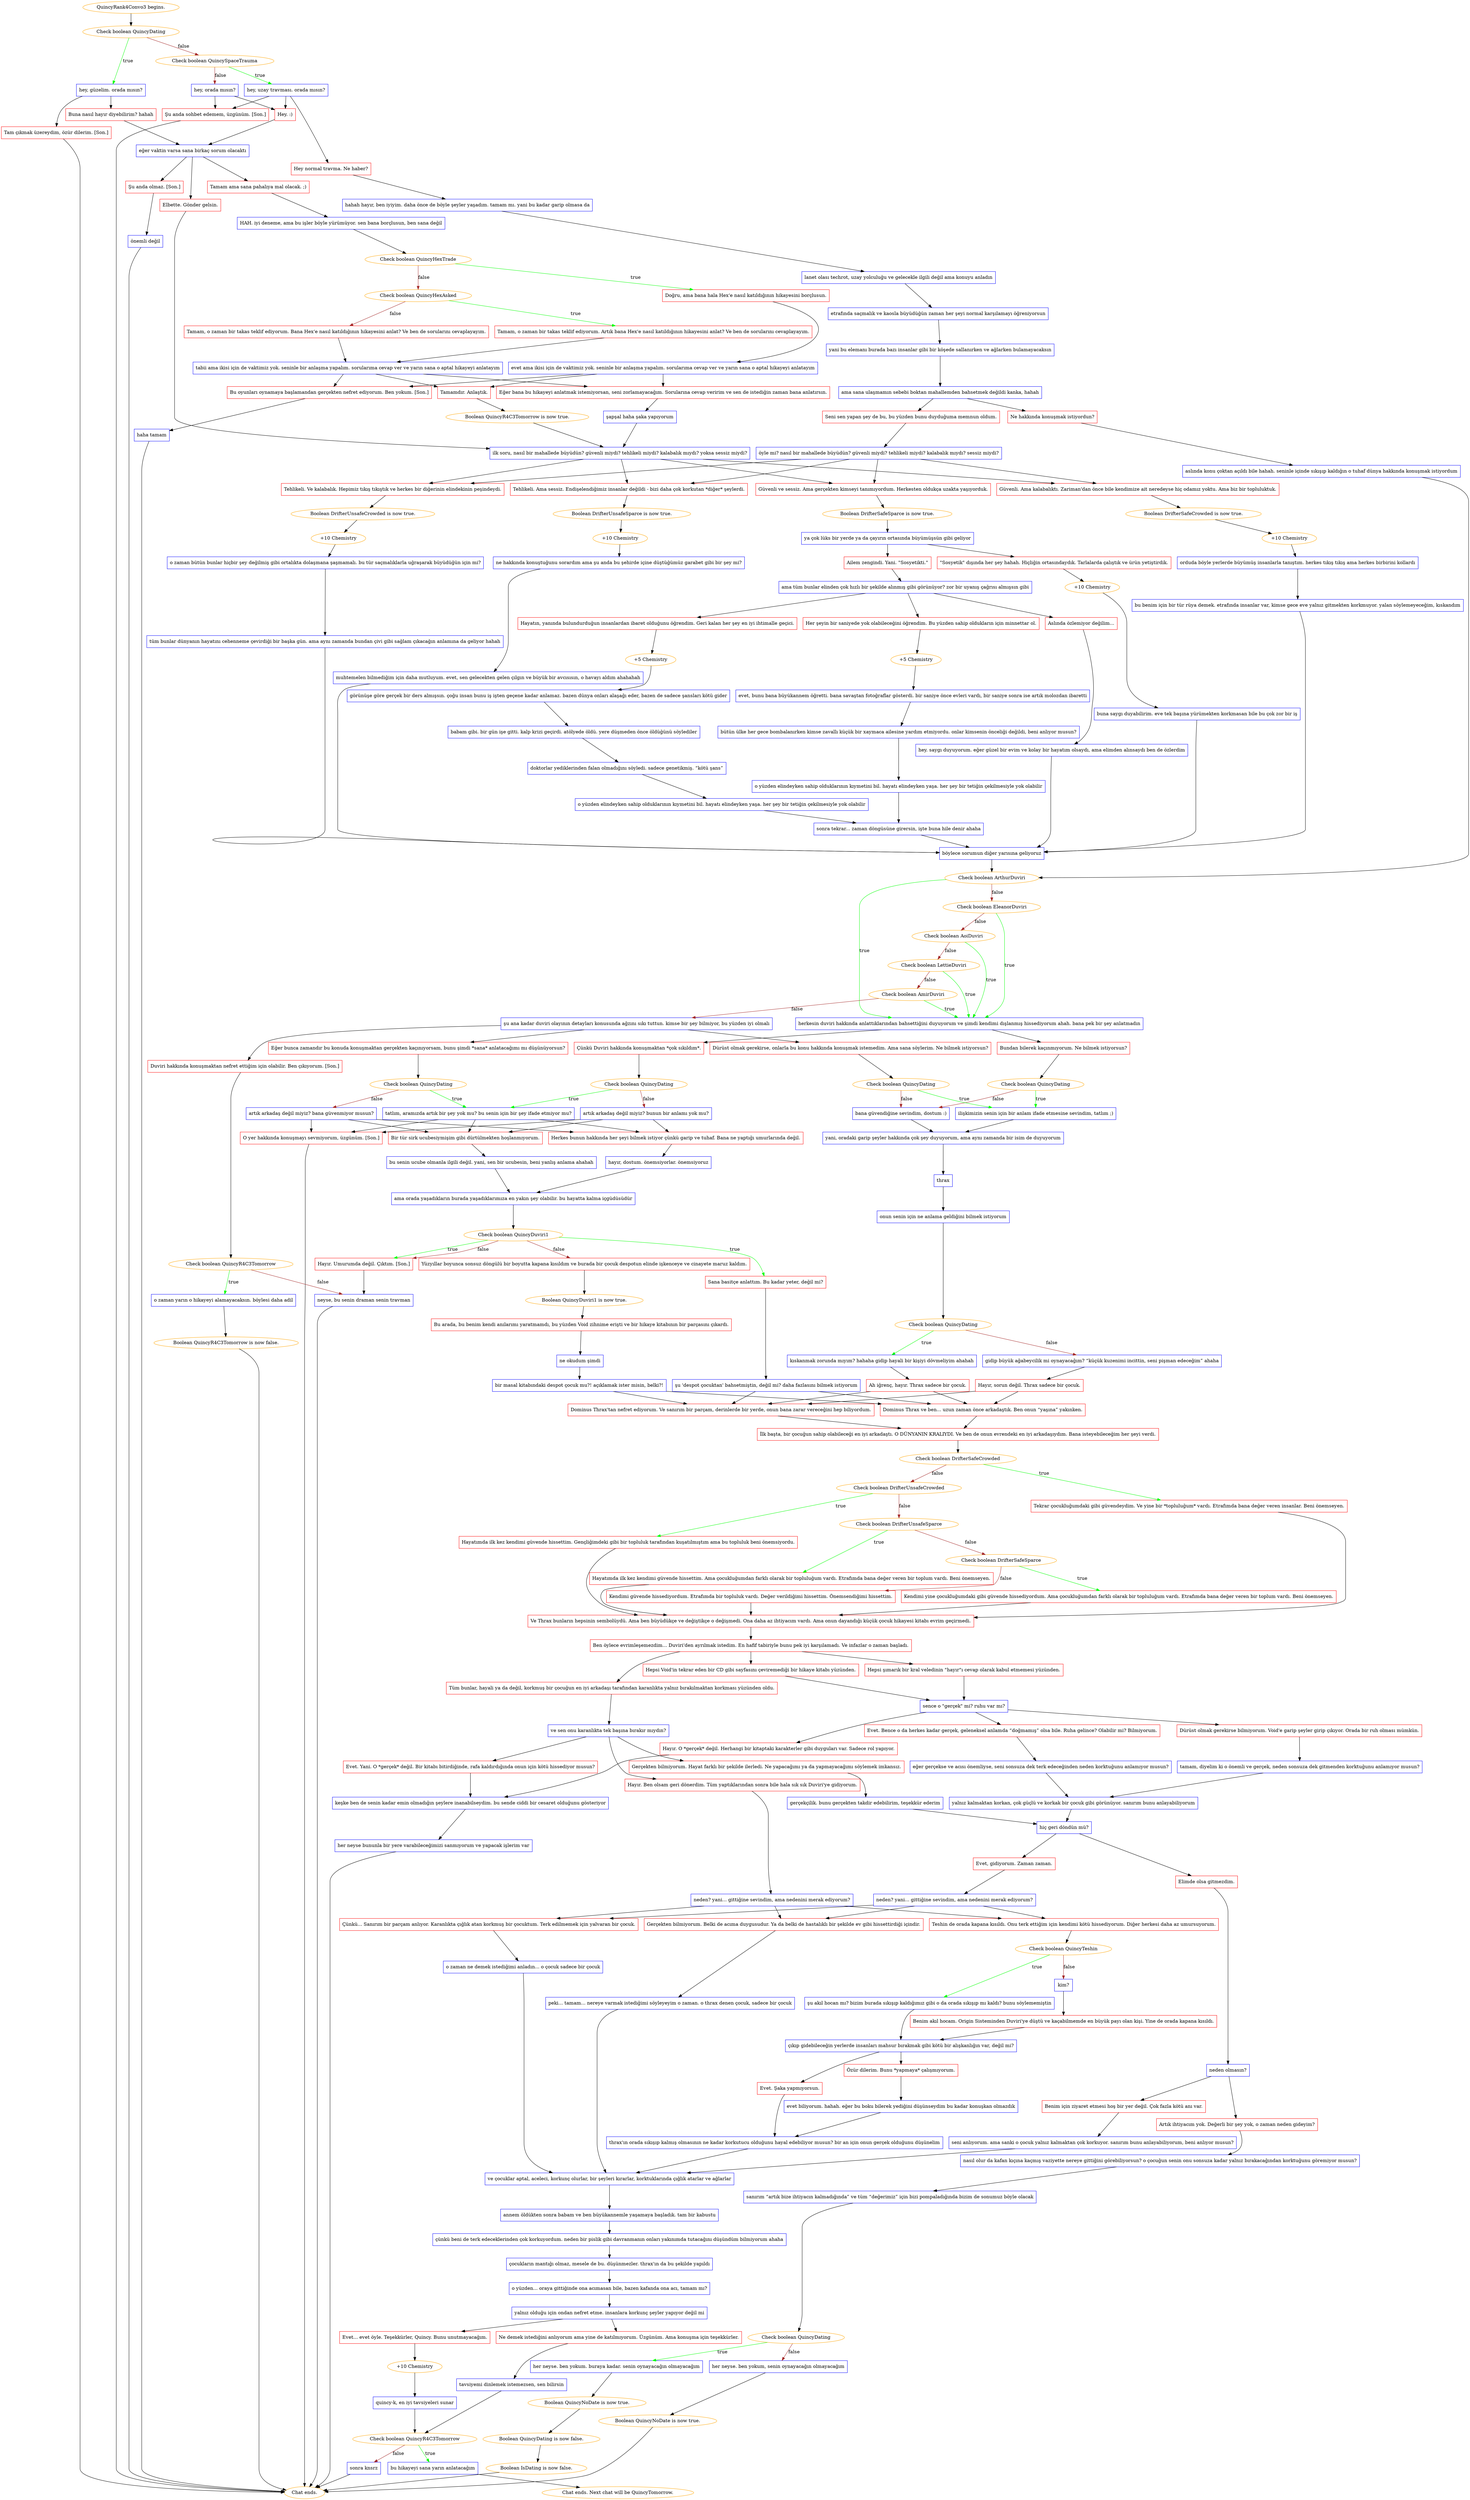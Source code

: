 digraph {
	"QuincyRank4Convo3 begins." [color=orange];
		"QuincyRank4Convo3 begins." -> j552943725;
	j552943725 [label="Check boolean QuincyDating",color=orange];
		j552943725 -> j1064068841 [label=true,color=green];
		j552943725 -> j3004499405 [label=false,color=brown];
	j1064068841 [label="hey, güzelim. orada mısın?",shape=box,color=blue];
		j1064068841 -> j2449727328;
		j1064068841 -> j14817971;
	j3004499405 [label="Check boolean QuincySpaceTrauma",color=orange];
		j3004499405 -> j3921577303 [label=true,color=green];
		j3004499405 -> j2374792017 [label=false,color=brown];
	j2449727328 [label="Buna nasıl hayır diyebilirim? hahah",shape=box,color=red];
		j2449727328 -> j904801038;
	j14817971 [label="Tam çıkmak üzereydim, özür dilerim. [Son.]",shape=box,color=red];
		j14817971 -> "Chat ends.";
	j3921577303 [label="hey, uzay travması. orada mısın?",shape=box,color=blue];
		j3921577303 -> j991791685;
		j3921577303 -> j1570468116;
		j3921577303 -> j1089349052;
	j2374792017 [label="hey, orada mısın?",shape=box,color=blue];
		j2374792017 -> j1570468116;
		j2374792017 -> j1089349052;
	j904801038 [label="eğer vaktin varsa sana birkaç sorum olacaktı",shape=box,color=blue];
		j904801038 -> j3090980540;
		j904801038 -> j715809102;
		j904801038 -> j1523217823;
	"Chat ends." [color=orange];
	j991791685 [label="Hey normal travma. Ne haber?",shape=box,color=red];
		j991791685 -> j3204662467;
	j1570468116 [label="Hey. :)",shape=box,color=red];
		j1570468116 -> j904801038;
	j1089349052 [label="Şu anda sohbet edemem, üzgünüm. [Son.]",shape=box,color=red];
		j1089349052 -> "Chat ends.";
	j3090980540 [label="Elbette. Gönder gelsin.",shape=box,color=red];
		j3090980540 -> j480583854;
	j715809102 [label="Tamam ama sana pahalıya mal olacak. ;)",shape=box,color=red];
		j715809102 -> j2921440264;
	j1523217823 [label="Şu anda olmaz. [Son.]",shape=box,color=red];
		j1523217823 -> j4161187720;
	j3204662467 [label="hahah hayır, ben iyiyim. daha önce de böyle şeyler yaşadım. tamam mı. yani bu kadar garip olmasa da",shape=box,color=blue];
		j3204662467 -> j1776112245;
	j480583854 [label="ilk soru, nasıl bir mahallede büyüdün? güvenli miydi? tehlikeli miydi? kalabalık mıydı? yoksa sessiz miydi?",shape=box,color=blue];
		j480583854 -> j3535809809;
		j480583854 -> j3668362802;
		j480583854 -> j1406009226;
		j480583854 -> j1589350141;
	j2921440264 [label="HAH. iyi deneme, ama bu işler böyle yürümüyor. sen bana borçlusun, ben sana değil",shape=box,color=blue];
		j2921440264 -> j3869748579;
	j4161187720 [label="önemli değil",shape=box,color=blue];
		j4161187720 -> "Chat ends.";
	j1776112245 [label="lanet olası techrot, uzay yolculuğu ve gelecekle ilgili değil ama konuyu anladın",shape=box,color=blue];
		j1776112245 -> j1038502461;
	j3535809809 [label="Güvenli. Ama kalabalıktı. Zariman'dan önce bile kendimize ait neredeyse hiç odamız yoktu. Ama biz bir topluluktuk.",shape=box,color=red];
		j3535809809 -> j3807878309;
	j3668362802 [label="Tehlikeli. Ve kalabalık. Hepimiz tıkış tıkıştık ve herkes bir diğerinin elindekinin peşindeydi.",shape=box,color=red];
		j3668362802 -> j1416412060;
	j1406009226 [label="Tehlikeli. Ama sessiz. Endişelendiğimiz insanlar değildi - bizi daha çok korkutan *diğer* şeylerdi.",shape=box,color=red];
		j1406009226 -> j2289886030;
	j1589350141 [label="Güvenli ve sessiz. Ama gerçekten kimseyi tanımıyordum. Herkesten oldukça uzakta yaşıyorduk.",shape=box,color=red];
		j1589350141 -> j26923174;
	j3869748579 [label="Check boolean QuincyHexTrade",color=orange];
		j3869748579 -> j2797571113 [label=true,color=green];
		j3869748579 -> j4011176701 [label=false,color=brown];
	j1038502461 [label="etrafında saçmalık ve kaosla büyüdüğün zaman her şeyi normal karşılamayı öğreniyorsun",shape=box,color=blue];
		j1038502461 -> j270711568;
	j3807878309 [label="Boolean DrifterSafeCrowded is now true.",color=orange];
		j3807878309 -> j2834748380;
	j1416412060 [label="Boolean DrifterUnsafeCrowded is now true.",color=orange];
		j1416412060 -> j2029912170;
	j2289886030 [label="Boolean DrifterUnsafeSparce is now true.",color=orange];
		j2289886030 -> j4127598528;
	j26923174 [label="Boolean DrifterSafeSparce is now true.",color=orange];
		j26923174 -> j14775926;
	j2797571113 [label="Doğru, ama bana hala Hex'e nasıl katıldığının hikayesini borçlusun.",shape=box,color=red];
		j2797571113 -> j1567608570;
	j4011176701 [label="Check boolean QuincyHexAsked",color=orange];
		j4011176701 -> j1327800549 [label=true,color=green];
		j4011176701 -> j2922937124 [label=false,color=brown];
	j270711568 [label="yani bu elemanı burada bazı insanlar gibi bir köşede sallanırken ve ağlarken bulamayacaksın",shape=box,color=blue];
		j270711568 -> j31228740;
	j2834748380 [label="+10 Chemistry",color=orange];
		j2834748380 -> j20336359;
	j2029912170 [label="+10 Chemistry",color=orange];
		j2029912170 -> j3895476077;
	j4127598528 [label="+10 Chemistry",color=orange];
		j4127598528 -> j2325442866;
	j14775926 [label="ya çok lüks bir yerde ya da çayırın ortasında büyümüşsün gibi geliyor",shape=box,color=blue];
		j14775926 -> j2000768446;
		j14775926 -> j3860932253;
	j1567608570 [label="evet ama ikisi için de vaktimiz yok. seninle bir anlaşma yapalım. sorularıma cevap ver ve yarın sana o aptal hikayeyi anlatayım",shape=box,color=blue];
		j1567608570 -> j1026881617;
		j1567608570 -> j1122702982;
		j1567608570 -> j2224856516;
	j1327800549 [label="Tamam, o zaman bir takas teklif ediyorum. Artık bana Hex'e nasıl katıldığının hikayesini anlat? Ve ben de sorularını cevaplayayım.",shape=box,color=red];
		j1327800549 -> j1710301979;
	j2922937124 [label="Tamam, o zaman bir takas teklif ediyorum. Bana Hex'e nasıl katıldığının hikayesini anlat? Ve ben de sorularını cevaplayayım.",shape=box,color=red];
		j2922937124 -> j1710301979;
	j31228740 [label="ama sana ulaşmamın sebebi boktan mahallemden bahsetmek değildi kanka, hahah",shape=box,color=blue];
		j31228740 -> j2553068301;
		j31228740 -> j74414595;
	j20336359 [label="orduda böyle yerlerde büyümüş insanlarla tanıştım. herkes tıkış tıkış ama herkes birbirini kollardı",shape=box,color=blue];
		j20336359 -> j3992478485;
	j3895476077 [label="o zaman bütün bunlar hiçbir şey değilmiş gibi ortalıkta dolaşmana şaşmamalı. bu tür saçmalıklarla uğraşarak büyüdüğün için mi?",shape=box,color=blue];
		j3895476077 -> j1394346509;
	j2325442866 [label="ne hakkında konuştuğunu sorardım ama şu anda bu şehirde içine düştüğümüz garabet gibi bir şey mi?",shape=box,color=blue];
		j2325442866 -> j552860923;
	j2000768446 [label="\"Sosyetik\" dışında her şey hahah. Hiçliğin ortasındaydık. Tarlalarda çalıştık ve ürün yetiştirdik.",shape=box,color=red];
		j2000768446 -> j474885089;
	j3860932253 [label="Ailem zengindi. Yani. \"Sosyetikti.\"",shape=box,color=red];
		j3860932253 -> j2601775712;
	j1026881617 [label="Tamamdır. Anlaştık.",shape=box,color=red];
		j1026881617 -> j903929482;
	j1122702982 [label="Eğer bana bu hikayeyi anlatmak istemiyorsan, seni zorlamayacağım. Sorularına cevap veririm ve sen de istediğin zaman bana anlatırsın.",shape=box,color=red];
		j1122702982 -> j1644421470;
	j2224856516 [label="Bu oyunları oynamaya başlamandan gerçekten nefret ediyorum. Ben yokum. [Son.]",shape=box,color=red];
		j2224856516 -> j769733741;
	j1710301979 [label="tabii ama ikisi için de vaktimiz yok. seninle bir anlaşma yapalım. sorularıma cevap ver ve yarın sana o aptal hikayeyi anlatayım",shape=box,color=blue];
		j1710301979 -> j1026881617;
		j1710301979 -> j1122702982;
		j1710301979 -> j2224856516;
	j2553068301 [label="Ne hakkında konuşmak istiyordun?",shape=box,color=red];
		j2553068301 -> j4274323310;
	j74414595 [label="Seni sen yapan şey de bu, bu yüzden bunu duyduğuma memnun oldum.",shape=box,color=red];
		j74414595 -> j1216979207;
	j3992478485 [label="bu benim için bir tür rüya demek. etrafında insanlar var, kimse gece eve yalnız gitmekten korkmuyor. yalan söylemeyeceğim, kıskandım",shape=box,color=blue];
		j3992478485 -> j1665349061;
	j1394346509 [label="tüm bunlar dünyanın hayatını cehenneme çevirdiği bir başka gün. ama aynı zamanda bundan çivi gibi sağlam çıkacağın anlamına da geliyor hahah",shape=box,color=blue];
		j1394346509 -> j1665349061;
	j552860923 [label="muhtemelen bilmediğim için daha mutluyum. evet, sen gelecekten gelen çılgın ve büyük bir avcısısın, o havayı aldım ahahahah",shape=box,color=blue];
		j552860923 -> j1665349061;
	j474885089 [label="+10 Chemistry",color=orange];
		j474885089 -> j3940837049;
	j2601775712 [label="ama tüm bunlar elinden çok hızlı bir şekilde alınmış gibi görünüyor? zor bir uyanış çağrısı almışsın gibi",shape=box,color=blue];
		j2601775712 -> j2160618226;
		j2601775712 -> j513937787;
		j2601775712 -> j4146288715;
	j903929482 [label="Boolean QuincyR4C3Tomorrow is now true.",color=orange];
		j903929482 -> j480583854;
	j1644421470 [label="şapşal haha şaka yapıyorum",shape=box,color=blue];
		j1644421470 -> j480583854;
	j769733741 [label="haha tamam",shape=box,color=blue];
		j769733741 -> "Chat ends.";
	j4274323310 [label="aslında konu çoktan açıldı bile hahah. seninle içinde sıkışıp kaldığın o tuhaf dünya hakkında konuşmak istiyordum",shape=box,color=blue];
		j4274323310 -> j3268356592;
	j1216979207 [label="öyle mi? nasıl bir mahallede büyüdün? güvenli miydi? tehlikeli miydi? kalabalık mıydı? sessiz miydi?",shape=box,color=blue];
		j1216979207 -> j3535809809;
		j1216979207 -> j3668362802;
		j1216979207 -> j1406009226;
		j1216979207 -> j1589350141;
	j1665349061 [label="böylece sorumun diğer yarısına geliyoruz",shape=box,color=blue];
		j1665349061 -> j3268356592;
	j3940837049 [label="buna saygı duyabilirim. eve tek başına yürümekten korkmasan bile bu çok zor bir iş",shape=box,color=blue];
		j3940837049 -> j1665349061;
	j2160618226 [label="Aslında özlemiyor değilim...",shape=box,color=red];
		j2160618226 -> j3899911499;
	j513937787 [label="Her şeyin bir saniyede yok olabileceğini öğrendim. Bu yüzden sahip oldukların için minnettar ol.",shape=box,color=red];
		j513937787 -> j3034666790;
	j4146288715 [label="Hayatın, yanında bulundurduğun insanlardan ibaret olduğunu öğrendim. Geri kalan her şey en iyi ihtimalle geçici.",shape=box,color=red];
		j4146288715 -> j4129730091;
	j3268356592 [label="Check boolean ArthurDuviri",color=orange];
		j3268356592 -> j3131634895 [label=true,color=green];
		j3268356592 -> j4104290587 [label=false,color=brown];
	j3899911499 [label="hey. saygı duyuyorum. eğer güzel bir evim ve kolay bir hayatım olsaydı, ama elimden alınsaydı ben de özlerdim",shape=box,color=blue];
		j3899911499 -> j1665349061;
	j3034666790 [label="+5 Chemistry",color=orange];
		j3034666790 -> j3981738820;
	j4129730091 [label="+5 Chemistry",color=orange];
		j4129730091 -> j4209932309;
	j3131634895 [label="herkesin duviri hakkında anlattıklarından bahsettiğini duyuyorum ve şimdi kendimi dışlanmış hissediyorum ahah. bana pek bir şey anlatmadın",shape=box,color=blue];
		j3131634895 -> j474172456;
		j3131634895 -> j1545767529;
	j4104290587 [label="Check boolean EleanorDuviri",color=orange];
		j4104290587 -> j3131634895 [label=true,color=green];
		j4104290587 -> j481100708 [label=false,color=brown];
	j3981738820 [label="evet, bunu bana büyükannem öğretti. bana savaştan fotoğraflar gösterdi. bir saniye önce evleri vardı, bir saniye sonra ise artık molozdan ibaretti",shape=box,color=blue];
		j3981738820 -> j3388456626;
	j4209932309 [label="görünüşe göre gerçek bir ders almışsın. çoğu insan bunu iş işten geçene kadar anlamaz. bazen dünya onları alaşağı eder, bazen de sadece şansları kötü gider",shape=box,color=blue];
		j4209932309 -> j3645772928;
	j474172456 [label="Bundan bilerek kaçınmıyorum. Ne bilmek istiyorsun?",shape=box,color=red];
		j474172456 -> j1049962924;
	j1545767529 [label="Çünkü Duviri hakkında konuşmaktan *çok sıkıldım*.",shape=box,color=red];
		j1545767529 -> j2517674731;
	j481100708 [label="Check boolean AoiDuviri",color=orange];
		j481100708 -> j3131634895 [label=true,color=green];
		j481100708 -> j2629651196 [label=false,color=brown];
	j3388456626 [label="bütün ülke her gece bombalanırken kimse zavallı küçük bir xaymaca ailesine yardım etmiyordu. onlar kimsenin önceliği değildi, beni anlıyor musun?",shape=box,color=blue];
		j3388456626 -> j647258818;
	j3645772928 [label="babam gibi. bir gün işe gitti. kalp krizi geçirdi. atölyede öldü. yere düşmeden önce öldüğünü söylediler",shape=box,color=blue];
		j3645772928 -> j796289009;
	j1049962924 [label="Check boolean QuincyDating",color=orange];
		j1049962924 -> j3417533608 [label=true,color=green];
		j1049962924 -> j2707092735 [label=false,color=brown];
	j2517674731 [label="Check boolean QuincyDating",color=orange];
		j2517674731 -> j3869518428 [label=true,color=green];
		j2517674731 -> j3474964954 [label=false,color=brown];
	j2629651196 [label="Check boolean LettieDuviri",color=orange];
		j2629651196 -> j3131634895 [label=true,color=green];
		j2629651196 -> j1771238635 [label=false,color=brown];
	j647258818 [label="o yüzden elindeyken sahip olduklarının kıymetini bil. hayatı elindeyken yaşa. her şey bir tetiğin çekilmesiyle yok olabilir",shape=box,color=blue];
		j647258818 -> j3009375205;
	j796289009 [label="doktorlar yediklerinden falan olmadığını söyledi. sadece genetikmiş. “kötü şans”",shape=box,color=blue];
		j796289009 -> j484069198;
	j3417533608 [label="ilişkimizin senin için bir anlam ifade etmesine sevindim, tatlım ;)",shape=box,color=blue];
		j3417533608 -> j2285640684;
	j2707092735 [label="bana güvendiğine sevindim, dostum :)",shape=box,color=blue];
		j2707092735 -> j2285640684;
	j3869518428 [label="tatlım, aramızda artık bir şey yok mu? bu senin için bir şey ifade etmiyor mu?",shape=box,color=blue];
		j3869518428 -> j4015506945;
		j3869518428 -> j1747363496;
		j3869518428 -> j1277206767;
	j3474964954 [label="artık arkadaş değil miyiz? bunun bir anlamı yok mu?",shape=box,color=blue];
		j3474964954 -> j4015506945;
		j3474964954 -> j1747363496;
		j3474964954 -> j1277206767;
	j1771238635 [label="Check boolean AmirDuviri",color=orange];
		j1771238635 -> j3131634895 [label=true,color=green];
		j1771238635 -> j706648629 [label=false,color=brown];
	j3009375205 [label="sonra tekrar... zaman döngüsüne girersin, işte buna hile denir ahaha",shape=box,color=blue];
		j3009375205 -> j1665349061;
	j484069198 [label="o yüzden elindeyken sahip olduklarının kıymetini bil. hayatı elindeyken yaşa. her şey bir tetiğin çekilmesiyle yok olabilir",shape=box,color=blue];
		j484069198 -> j3009375205;
	j2285640684 [label="yani, oradaki garip şeyler hakkında çok şey duyuyorum, ama aynı zamanda bir isim de duyuyorum",shape=box,color=blue];
		j2285640684 -> j1111450668;
	j4015506945 [label="Herkes bunun hakkında her şeyi bilmek istiyor çünkü garip ve tuhaf. Bana ne yaptığı umurlarında değil.",shape=box,color=red];
		j4015506945 -> j3154394409;
	j1747363496 [label="Bir tür sirk ucubesiymişim gibi dürtülmekten hoşlanmıyorum.",shape=box,color=red];
		j1747363496 -> j846105904;
	j1277206767 [label="O yer hakkında konuşmayı sevmiyorum, üzgünüm. [Son.]",shape=box,color=red];
		j1277206767 -> "Chat ends.";
	j706648629 [label="şu ana kadar duviri olayının detayları konusunda ağzını sıkı tuttun. kimse bir şey bilmiyor, bu yüzden iyi olmalı",shape=box,color=blue];
		j706648629 -> j836310823;
		j706648629 -> j209057635;
		j706648629 -> j2126167246;
	j1111450668 [label="thrax",shape=box,color=blue];
		j1111450668 -> j2727898359;
	j3154394409 [label="hayır, dostum. önemsiyorlar. önemsiyoruz",shape=box,color=blue];
		j3154394409 -> j861783777;
	j846105904 [label="bu senin ucube olmanla ilgili değil. yani, sen bir ucubesin, beni yanlış anlama ahahah",shape=box,color=blue];
		j846105904 -> j861783777;
	j836310823 [label="Dürüst olmak gerekirse, onlarla bu konu hakkında konuşmak istemedim. Ama sana söylerim. Ne bilmek istiyorsun?",shape=box,color=red];
		j836310823 -> j1970620959;
	j209057635 [label="Eğer bunca zamandır bu konuda konuşmaktan gerçekten kaçınıyorsam, bunu şimdi *sana* anlatacağımı mı düşünüyorsun?",shape=box,color=red];
		j209057635 -> j1548335853;
	j2126167246 [label="Duviri hakkında konuşmaktan nefret ettiğim için olabilir. Ben çıkıyorum. [Son.]",shape=box,color=red];
		j2126167246 -> j3137933610;
	j2727898359 [label="onun senin için ne anlama geldiğini bilmek istiyorum",shape=box,color=blue];
		j2727898359 -> j3518307430;
	j861783777 [label="ama orada yaşadıkların burada yaşadıklarımıza en yakın şey olabilir. bu hayatta kalma içgüdüsüdür",shape=box,color=blue];
		j861783777 -> j1065292502;
	j1970620959 [label="Check boolean QuincyDating",color=orange];
		j1970620959 -> j3417533608 [label=true,color=green];
		j1970620959 -> j2707092735 [label=false,color=brown];
	j1548335853 [label="Check boolean QuincyDating",color=orange];
		j1548335853 -> j3869518428 [label=true,color=green];
		j1548335853 -> j2366376266 [label=false,color=brown];
	j3137933610 [label="Check boolean QuincyR4C3Tomorrow",color=orange];
		j3137933610 -> j2571123763 [label=true,color=green];
		j3137933610 -> j225058346 [label=false,color=brown];
	j3518307430 [label="Check boolean QuincyDating",color=orange];
		j3518307430 -> j2010877805 [label=true,color=green];
		j3518307430 -> j821740704 [label=false,color=brown];
	j1065292502 [label="Check boolean QuincyDuviri1",color=orange];
		j1065292502 -> j4133179469 [label=true,color=green];
		j1065292502 -> j2044047859 [label=true,color=green];
		j1065292502 -> j3073928088 [label=false,color=brown];
		j1065292502 -> j2044047859 [label=false,color=brown];
	j2366376266 [label="artık arkadaş değil miyiz? bana güvenmiyor musun?",shape=box,color=blue];
		j2366376266 -> j4015506945;
		j2366376266 -> j1747363496;
		j2366376266 -> j1277206767;
	j2571123763 [label="o zaman yarın o hikayeyi alamayacaksın. böylesi daha adil",shape=box,color=blue];
		j2571123763 -> j10984581;
	j225058346 [label="neyse, bu senin draman senin travman",shape=box,color=blue];
		j225058346 -> "Chat ends.";
	j2010877805 [label="kıskanmak zorunda mıyım? hahaha gidip hayali bir kişiyi dövmeliyim ahahah",shape=box,color=blue];
		j2010877805 -> j812091885;
	j821740704 [label="gidip büyük ağabeycilik mi oynayacağım? “küçük kuzenimi incittin, seni pişman edeceğim” ahaha",shape=box,color=blue];
		j821740704 -> j828971683;
	j4133179469 [label="Sana basitçe anlattım. Bu kadar yeter, değil mi?",shape=box,color=red];
		j4133179469 -> j4210692960;
	j2044047859 [label="Hayır. Umurumda değil. Çıktım. [Son.]",shape=box,color=red];
		j2044047859 -> j225058346;
	j3073928088 [label="Yüzyıllar boyunca sonsuz döngülü bir boyutta kapana kısıldım ve burada bir çocuk despotun elinde işkenceye ve cinayete maruz kaldım.",shape=box,color=red];
		j3073928088 -> j3467176942;
	j10984581 [label="Boolean QuincyR4C3Tomorrow is now false.",color=orange];
		j10984581 -> "Chat ends.";
	j812091885 [label="Ah iğrenç, hayır. Thrax sadece bir çocuk.",shape=box,color=red];
		j812091885 -> j778676586;
		j812091885 -> j4121654962;
	j828971683 [label="Hayır, sorun değil. Thrax sadece bir çocuk.",shape=box,color=red];
		j828971683 -> j4121654962;
		j828971683 -> j778676586;
	j4210692960 [label="şu 'despot çocuktan' bahsetmiştin, değil mi? daha fazlasını bilmek istiyorum",shape=box,color=blue];
		j4210692960 -> j4121654962;
		j4210692960 -> j778676586;
	j3467176942 [label="Boolean QuincyDuviri1 is now true.",color=orange];
		j3467176942 -> j2426098872;
	j778676586 [label="Dominus Thrax'tan nefret ediyorum. Ve sanırım bir parçam, derinlerde bir yerde, onun bana zarar vereceğini hep biliyordum.",shape=box,color=red];
		j778676586 -> j3019051322;
	j4121654962 [label="Dominus Thrax ve ben... uzun zaman önce arkadaştık. Ben onun “yaşına” yakınken.",shape=box,color=red];
		j4121654962 -> j3019051322;
	j2426098872 [label="Bu arada, bu benim kendi anılarımı yaratmamdı, bu yüzden Void zihnime erişti ve bir hikaye kitabının bir parçasını çıkardı.",shape=box,color=red];
		j2426098872 -> j208967621;
	j3019051322 [label="İlk başta, bir çocuğun sahip olabileceği en iyi arkadaştı. O DÜNYANIN KRALIYDI. Ve ben de onun evrendeki en iyi arkadaşıydım. Bana isteyebileceğim her şeyi verdi.",shape=box,color=red];
		j3019051322 -> j2662847170;
	j208967621 [label="ne okudum şimdi",shape=box,color=blue];
		j208967621 -> j508194497;
	j2662847170 [label="Check boolean DrifterSafeCrowded",color=orange];
		j2662847170 -> j3890758567 [label=true,color=green];
		j2662847170 -> j994130163 [label=false,color=brown];
	j508194497 [label="bir masal kitabındaki despot çocuk mu?! açıklamak ister misin, belki?!",shape=box,color=blue];
		j508194497 -> j4121654962;
		j508194497 -> j778676586;
	j3890758567 [label="Tekrar çocukluğumdaki gibi güvendeydim. Ve yine bir *topluluğum* vardı. Etrafımda bana değer veren insanlar. Beni önemseyen.",shape=box,color=red];
		j3890758567 -> j2895211455;
	j994130163 [label="Check boolean DrifterUnsafeCrowded",color=orange];
		j994130163 -> j1877960499 [label=true,color=green];
		j994130163 -> j3323227003 [label=false,color=brown];
	j2895211455 [label="Ve Thrax bunların hepsinin sembolüydü. Ama ben büyüdükçe ve değiştikçe o değişmedi. Ona daha az ihtiyacım vardı. Ama onun dayandığı küçük çocuk hikayesi kitabı evrim geçirmedi.",shape=box,color=red];
		j2895211455 -> j215632776;
	j1877960499 [label="Hayatımda ilk kez kendimi güvende hissettim. Gençliğimdeki gibi bir topluluk tarafından kuşatılmıştım ama bu topluluk beni önemsiyordu.",shape=box,color=red];
		j1877960499 -> j2895211455;
	j3323227003 [label="Check boolean DrifterUnsafeSparce",color=orange];
		j3323227003 -> j1830294414 [label=true,color=green];
		j3323227003 -> j2575966162 [label=false,color=brown];
	j215632776 [label="Ben öylece evrimleşemezdim... Duviri'den ayrılmak istedim. En hafif tabiriyle bunu pek iyi karşılamadı. Ve infazlar o zaman başladı.",shape=box,color=red];
		j215632776 -> j2525484141;
		j215632776 -> j2641257908;
		j215632776 -> j1048713027;
	j1830294414 [label="Hayatımda ilk kez kendimi güvende hissettim. Ama çocukluğumdan farklı olarak bir topluluğum vardı. Etrafımda bana değer veren bir toplum vardı. Beni önemseyen.",shape=box,color=red];
		j1830294414 -> j2895211455;
	j2575966162 [label="Check boolean DrifterSafeSparce",color=orange];
		j2575966162 -> j1687591238 [label=true,color=green];
		j2575966162 -> j883931565 [label=false,color=brown];
	j2525484141 [label="Hepsi şımarık bir kral veledinin \"hayır\"ı cevap olarak kabul etmemesi yüzünden.",shape=box,color=red];
		j2525484141 -> j973417428;
	j2641257908 [label="Hepsi Void'in tekrar eden bir CD gibi sayfasını çeviremediği bir hikaye kitabı yüzünden.",shape=box,color=red];
		j2641257908 -> j973417428;
	j1048713027 [label="Tüm bunlar, hayali ya da değil, korkmuş bir çocuğun en iyi arkadaşı tarafından karanlıkta yalnız bırakılmaktan korkması yüzünden oldu.",shape=box,color=red];
		j1048713027 -> j1000582293;
	j1687591238 [label="Kendimi yine çocukluğumdaki gibi güvende hissediyordum. Ama çocukluğumdan farklı olarak bir topluluğum vardı. Etrafımda bana değer veren bir toplum vardı. Beni önemseyen.",shape=box,color=red];
		j1687591238 -> j2895211455;
	j883931565 [label="Kendimi güvende hissediyordum. Etrafımda bir topluluk vardı. Değer verildiğimi hissettim. Önemsendiğimi hissettim.",shape=box,color=red];
		j883931565 -> j2895211455;
	j973417428 [label="sence o \"gerçek\" mi? ruhu var mı?",shape=box,color=blue];
		j973417428 -> j2231834348;
		j973417428 -> j3256074158;
		j973417428 -> j100119123;
	j1000582293 [label="ve sen onu karanlıkta tek başına bırakır mıydın?",shape=box,color=blue];
		j1000582293 -> j4183208895;
		j1000582293 -> j938706760;
		j1000582293 -> j1537699112;
	j2231834348 [label="Evet. Bence o da herkes kadar gerçek, geleneksel anlamda “doğmamış” olsa bile. Ruha gelince? Olabilir mi? Bilmiyorum.",shape=box,color=red];
		j2231834348 -> j1962250766;
	j3256074158 [label="Dürüst olmak gerekirse bilmiyorum. Void'e garip şeyler girip çıkıyor. Orada bir ruh olması mümkün.",shape=box,color=red];
		j3256074158 -> j2508861281;
	j100119123 [label="Hayır. O *gerçek* değil. Herhangi bir kitaptaki karakterler gibi duyguları var. Sadece rol yapıyor.",shape=box,color=red];
		j100119123 -> j4123953143;
	j4183208895 [label="Hayır. Ben olsam geri dönerdim. Tüm yaptıklarından sonra bile hala sık sık Duviri'ye gidiyorum.",shape=box,color=red];
		j4183208895 -> j2045002535;
	j938706760 [label="Evet. Yani. O *gerçek* değil. Bir kitabı bitirdiğinde, rafa kaldırdığında onun için kötü hissediyor musun?",shape=box,color=red];
		j938706760 -> j4123953143;
	j1537699112 [label="Gerçekten bilmiyorum. Hayat farklı bir şekilde ilerledi. Ne yapacağımı ya da yapmayacağımı söylemek imkansız.",shape=box,color=red];
		j1537699112 -> j3003635648;
	j1962250766 [label="eğer gerçekse ve acısı önemliyse, seni sonsuza dek terk edeceğinden neden korktuğunu anlamıyor musun?",shape=box,color=blue];
		j1962250766 -> j4180369907;
	j2508861281 [label="tamam, diyelim ki o önemli ve gerçek, neden sonsuza dek gitmenden korktuğunu anlamıyor musun?",shape=box,color=blue];
		j2508861281 -> j4180369907;
	j4123953143 [label="keşke ben de senin kadar emin olmadığın şeylere inanabilseydim. bu sende ciddi bir cesaret olduğunu gösteriyor",shape=box,color=blue];
		j4123953143 -> j2638268416;
	j2045002535 [label="neden? yani... gittiğine sevindim, ama nedenini merak ediyorum?",shape=box,color=blue];
		j2045002535 -> j1184094599;
		j2045002535 -> j638645925;
		j2045002535 -> j1711869814;
	j3003635648 [label="gerçekçilik. bunu gerçekten takdir edebilirim, teşekkür ederim",shape=box,color=blue];
		j3003635648 -> j4289679617;
	j4180369907 [label="yalnız kalmaktan korkan, çok güçlü ve korkak bir çocuk gibi görünüyor. sanırım bunu anlayabiliyorum",shape=box,color=blue];
		j4180369907 -> j4289679617;
	j2638268416 [label="her neyse bununla bir yere varabileceğimizi sanmıyorum ve yapacak işlerim var",shape=box,color=blue];
		j2638268416 -> "Chat ends.";
	j1184094599 [label="Çünkü... Sanırım bir parçam anlıyor. Karanlıkta çığlık atan korkmuş bir çocuktum. Terk edilmemek için yalvaran bir çocuk.",shape=box,color=red];
		j1184094599 -> j2210464516;
	j638645925 [label="Gerçekten bilmiyorum. Belki de acıma duygusudur. Ya da belki de hastalıklı bir şekilde ev gibi hissettirdiği içindir.",shape=box,color=red];
		j638645925 -> j29648287;
	j1711869814 [label="Teshin de orada kapana kısıldı. Onu terk ettiğim için kendimi kötü hissediyorum. Diğer herkesi daha az umursuyorum.",shape=box,color=red];
		j1711869814 -> j2913113973;
	j4289679617 [label="hiç geri döndün mü?",shape=box,color=blue];
		j4289679617 -> j2828234131;
		j4289679617 -> j93972543;
	j2210464516 [label="o zaman ne demek istediğimi anladın... o çocuk sadece bir çocuk",shape=box,color=blue];
		j2210464516 -> j3429103150;
	j29648287 [label="peki... tamam... nereye varmak istediğimi söyleyeyim o zaman. o thrax denen çocuk, sadece bir çocuk",shape=box,color=blue];
		j29648287 -> j3429103150;
	j2913113973 [label="Check boolean QuincyTeshin",color=orange];
		j2913113973 -> j2915737811 [label=true,color=green];
		j2913113973 -> j2966375212 [label=false,color=brown];
	j2828234131 [label="Evet, gidiyorum. Zaman zaman.",shape=box,color=red];
		j2828234131 -> j4212306523;
	j93972543 [label="Elimde olsa gitmezdim.",shape=box,color=red];
		j93972543 -> j3917230451;
	j3429103150 [label="ve çocuklar aptal, aceleci, korkunç olurlar, bir şeyleri kırarlar, korktuklarında çığlık atarlar ve ağlarlar",shape=box,color=blue];
		j3429103150 -> j1360367055;
	j2915737811 [label="şu akıl hocan mı? bizim burada sıkışıp kaldığımız gibi o da orada sıkışıp mı kaldı? bunu söylememiştin",shape=box,color=blue];
		j2915737811 -> j2028053432;
	j2966375212 [label="kim?",shape=box,color=blue];
		j2966375212 -> j1113142175;
	j4212306523 [label="neden? yani... gittiğine sevindim, ama nedenini merak ediyorum?",shape=box,color=blue];
		j4212306523 -> j1711869814;
		j4212306523 -> j1184094599;
		j4212306523 -> j638645925;
	j3917230451 [label="neden olmasın?",shape=box,color=blue];
		j3917230451 -> j2337242731;
		j3917230451 -> j2905775244;
	j1360367055 [label="annem öldükten sonra babam ve ben büyükannemle yaşamaya başladık. tam bir kabustu",shape=box,color=blue];
		j1360367055 -> j2458531894;
	j2028053432 [label="çıkıp gidebileceğin yerlerde insanları mahsur bırakmak gibi kötü bir alışkanlığın var, değil mi?",shape=box,color=blue];
		j2028053432 -> j1723966947;
		j2028053432 -> j2936664175;
	j1113142175 [label="Benim akıl hocam. Origin Sisteminden Duviri'ye düştü ve kaçabilmemde en büyük payı olan kişi. Yine de orada kapana kısıldı.",shape=box,color=red];
		j1113142175 -> j2028053432;
	j2337242731 [label="Benim için ziyaret etmesi hoş bir yer değil. Çok fazla kötü anı var.",shape=box,color=red];
		j2337242731 -> j3469151834;
	j2905775244 [label="Artık ihtiyacım yok. Değerli bir şey yok, o zaman neden gideyim?",shape=box,color=red];
		j2905775244 -> j1102854933;
	j2458531894 [label="çünkü beni de terk edeceklerinden çok korkuyordum. neden bir pislik gibi davranmanın onları yakınımda tutacağını düşündüm bilmiyorum ahaha",shape=box,color=blue];
		j2458531894 -> j1881124153;
	j1723966947 [label="Evet. Şaka yapmıyorsun.",shape=box,color=red];
		j1723966947 -> j2128006473;
	j2936664175 [label="Özür dilerim. Bunu *yapmaya* çalışmıyorum.",shape=box,color=red];
		j2936664175 -> j593018592;
	j3469151834 [label="seni anlıyorum. ama sanki o çocuk yalnız kalmaktan çok korkuyor. sanırım bunu anlayabiliyorum, beni anlıyor musun?",shape=box,color=blue];
		j3469151834 -> j3429103150;
	j1102854933 [label="nasıl olur da kafan kıçına kaçmış vaziyette nereye gittiğini görebiliyorsun? o çocuğun senin onu sonsuza kadar yalnız bırakacağından korktuğunu göremiyor musun?",shape=box,color=blue];
		j1102854933 -> j1290711818;
	j1881124153 [label="çocukların mantığı olmaz, mesele de bu. düşünmezler. thrax'ın da bu şekilde yapıldı",shape=box,color=blue];
		j1881124153 -> j3789271435;
	j2128006473 [label="thrax'ın orada sıkışıp kalmış olmasının ne kadar korkutucu olduğunu hayal edebiliyor musun? bir an için onun gerçek olduğunu düşünelim",shape=box,color=blue];
		j2128006473 -> j3429103150;
	j593018592 [label="evet biliyorum. hahah. eğer bu boku bilerek yediğini düşünseydim bu kadar konuşkan olmazdık",shape=box,color=blue];
		j593018592 -> j2128006473;
	j1290711818 [label="sanırım “artık bize ihtiyacın kalmadığında” ve tüm “değerimiz” için bizi pompaladığında bizim de sonumuz böyle olacak",shape=box,color=blue];
		j1290711818 -> j1234817647;
	j3789271435 [label="o yüzden... oraya gittiğinde ona acımasan bile, bazen kafanda ona acı, tamam mı?",shape=box,color=blue];
		j3789271435 -> j2855998151;
	j1234817647 [label="Check boolean QuincyDating",color=orange];
		j1234817647 -> j2037411971 [label=true,color=green];
		j1234817647 -> j4086923939 [label=false,color=brown];
	j2855998151 [label="yalnız olduğu için ondan nefret etme. insanlara korkunç şeyler yapıyor değil mi",shape=box,color=blue];
		j2855998151 -> j2632533385;
		j2855998151 -> j3607679836;
	j2037411971 [label="her neyse. ben yokum. buraya kadar. senin oynayacağın olmayacağım",shape=box,color=blue];
		j2037411971 -> j3567260245;
	j4086923939 [label="her neyse. ben yokum, senin oynayacağın olmayacağım",shape=box,color=blue];
		j4086923939 -> j632329483;
	j2632533385 [label="Ne demek istediğini anlıyorum ama yine de katılmıyorum. Üzgünüm. Ama konuşma için teşekkürler.",shape=box,color=red];
		j2632533385 -> j4027870359;
	j3607679836 [label="Evet... evet öyle. Teşekkürler, Quincy. Bunu unutmayacağım.",shape=box,color=red];
		j3607679836 -> j860409516;
	j3567260245 [label="Boolean QuincyNoDate is now true.",color=orange];
		j3567260245 -> j3990685114;
	j632329483 [label="Boolean QuincyNoDate is now true.",color=orange];
		j632329483 -> "Chat ends.";
	j4027870359 [label="tavsiyemi dinlemek istemezsen, sen bilirsin",shape=box,color=blue];
		j4027870359 -> j3962651380;
	j860409516 [label="+10 Chemistry",color=orange];
		j860409516 -> j1222993238;
	j3990685114 [label="Boolean QuincyDating is now false.",color=orange];
		j3990685114 -> j178902881;
	j3962651380 [label="Check boolean QuincyR4C3Tomorrow",color=orange];
		j3962651380 -> j371628711 [label=true,color=green];
		j3962651380 -> j775203640 [label=false,color=brown];
	j1222993238 [label="quincy-k, en iyi tavsiyeleri sunar",shape=box,color=blue];
		j1222993238 -> j3962651380;
	j178902881 [label="Boolean IsDating is now false.",color=orange];
		j178902881 -> "Chat ends.";
	j371628711 [label="bu hikayeyi sana yarın anlatacağım",shape=box,color=blue];
		j371628711 -> "Chat ends. Next chat will be QuincyTomorrow.";
	j775203640 [label="sonra knsrz",shape=box,color=blue];
		j775203640 -> "Chat ends.";
	"Chat ends. Next chat will be QuincyTomorrow." [color=orange];
}